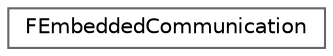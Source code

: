 digraph "Graphical Class Hierarchy"
{
 // INTERACTIVE_SVG=YES
 // LATEX_PDF_SIZE
  bgcolor="transparent";
  edge [fontname=Helvetica,fontsize=10,labelfontname=Helvetica,labelfontsize=10];
  node [fontname=Helvetica,fontsize=10,shape=box,height=0.2,width=0.4];
  rankdir="LR";
  Node0 [id="Node000000",label="FEmbeddedCommunication",height=0.2,width=0.4,color="grey40", fillcolor="white", style="filled",URL="$d0/d19/classFEmbeddedCommunication.html",tooltip=" "];
}
